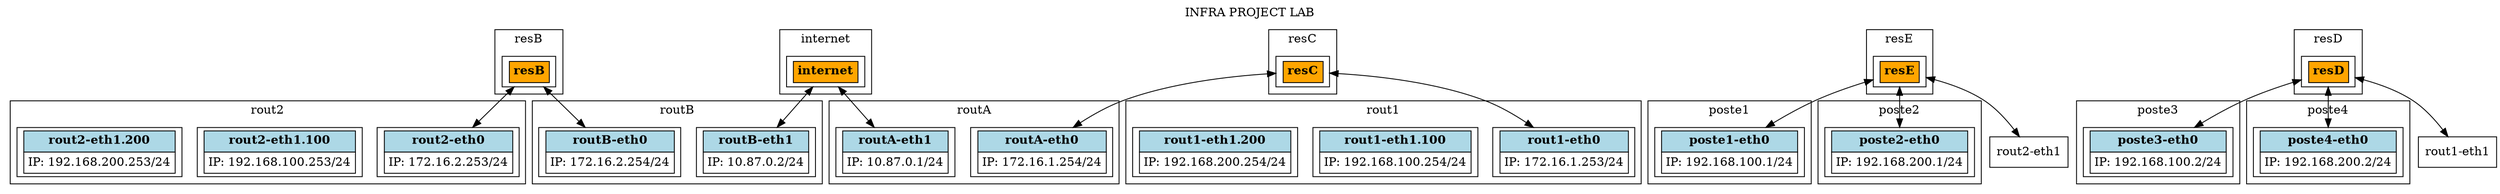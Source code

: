 digraph G { 
    label = "INFRA PROJECT LAB";
    labelloc = top;
 
    node [shape=record];
    edge [dir=both];
subgraph cluster_0 {
		label = routA;
	
        "routA-eth0" [label=<
            <table border="0" cellborder="1" cellspacing="0" cellpadding="4">
                <tr><td bgcolor="lightblue"><b>routA-eth0</b></td></tr>
                <tr><td align="left">IP: 172.16.1.254/24</td></tr>
            </table>
        >];
        "routA-eth1" [label=<
            <table border="0" cellborder="1" cellspacing="0" cellpadding="4">
                <tr><td bgcolor="lightblue"><b>routA-eth1</b></td></tr>
                <tr><td align="left">IP: 10.87.0.1/24</td></tr>
            </table>
        >];
	}
subgraph cluster_1 {
		label = routB;
	
        "routB-eth0" [label=<
            <table border="0" cellborder="1" cellspacing="0" cellpadding="4">
                <tr><td bgcolor="lightblue"><b>routB-eth0</b></td></tr>
                <tr><td align="left">IP: 172.16.2.254/24</td></tr>
            </table>
        >];
        "routB-eth1" [label=<
            <table border="0" cellborder="1" cellspacing="0" cellpadding="4">
                <tr><td bgcolor="lightblue"><b>routB-eth1</b></td></tr>
                <tr><td align="left">IP: 10.87.0.2/24</td></tr>
            </table>
        >];
	}
subgraph cluster_2 {
		label = rout1;
	
        "rout1-eth0" [label=<
            <table border="0" cellborder="1" cellspacing="0" cellpadding="4">
                <tr><td bgcolor="lightblue"><b>rout1-eth0</b></td></tr>
                <tr><td align="left">IP: 172.16.1.253/24</td></tr>
            </table>
        >];
        "rout1-eth1.100" [label=<
            <table border="0" cellborder="1" cellspacing="0" cellpadding="4">
                <tr><td bgcolor="lightblue"><b>rout1-eth1.100</b></td></tr>
                <tr><td align="left">IP: 192.168.100.254/24</td></tr>
            </table>
        >];
        "rout1-eth1.200" [label=<
            <table border="0" cellborder="1" cellspacing="0" cellpadding="4">
                <tr><td bgcolor="lightblue"><b>rout1-eth1.200</b></td></tr>
                <tr><td align="left">IP: 192.168.200.254/24</td></tr>
            </table>
        >];
	}
subgraph cluster_3 {
		label = rout2;
	
        "rout2-eth0" [label=<
            <table border="0" cellborder="1" cellspacing="0" cellpadding="4">
                <tr><td bgcolor="lightblue"><b>rout2-eth0</b></td></tr>
                <tr><td align="left">IP: 172.16.2.253/24</td></tr>
            </table>
        >];
        "rout2-eth1.100" [label=<
            <table border="0" cellborder="1" cellspacing="0" cellpadding="4">
                <tr><td bgcolor="lightblue"><b>rout2-eth1.100</b></td></tr>
                <tr><td align="left">IP: 192.168.100.253/24</td></tr>
            </table>
        >];
        "rout2-eth1.200" [label=<
            <table border="0" cellborder="1" cellspacing="0" cellpadding="4">
                <tr><td bgcolor="lightblue"><b>rout2-eth1.200</b></td></tr>
                <tr><td align="left">IP: 192.168.200.253/24</td></tr>
            </table>
        >];
	}
subgraph cluster_4 {
		label = poste1;
	
        "poste1-eth0" [label=<
            <table border="0" cellborder="1" cellspacing="0" cellpadding="4">
                <tr><td bgcolor="lightblue"><b>poste1-eth0</b></td></tr>
                <tr><td align="left">IP: 192.168.100.1/24</td></tr>
            </table>
        >];
	}
subgraph cluster_5 {
		label = poste2;
	
        "poste2-eth0" [label=<
            <table border="0" cellborder="1" cellspacing="0" cellpadding="4">
                <tr><td bgcolor="lightblue"><b>poste2-eth0</b></td></tr>
                <tr><td align="left">IP: 192.168.200.1/24</td></tr>
            </table>
        >];
	}
subgraph cluster_6 {
		label = poste3;
	
        "poste3-eth0" [label=<
            <table border="0" cellborder="1" cellspacing="0" cellpadding="4">
                <tr><td bgcolor="lightblue"><b>poste3-eth0</b></td></tr>
                <tr><td align="left">IP: 192.168.100.2/24</td></tr>
            </table>
        >];
	}
subgraph cluster_7 {
		label = poste4;
	
        "poste4-eth0" [label=<
            <table border="0" cellborder="1" cellspacing="0" cellpadding="4">
                <tr><td bgcolor="lightblue"><b>poste4-eth0</b></td></tr>
                <tr><td align="left">IP: 192.168.200.2/24</td></tr>
            </table>
        >];
	}
subgraph cluster_8 {
		label = internet;
	
        "internet" [label=<
            <table border="0" cellborder="1" cellspacing="0" cellpadding="4">
                <tr><td bgcolor="orange"><b>internet</b></td></tr>
            </table>
        >];
	}
subgraph cluster_9 {
		label = resB;
	
        "resB" [label=<
            <table border="0" cellborder="1" cellspacing="0" cellpadding="4">
                <tr><td bgcolor="orange"><b>resB</b></td></tr>
            </table>
        >];
	}
subgraph cluster_10 {
		label = resC;
	
        "resC" [label=<
            <table border="0" cellborder="1" cellspacing="0" cellpadding="4">
                <tr><td bgcolor="orange"><b>resC</b></td></tr>
            </table>
        >];
	}
subgraph cluster_11 {
		label = resD;
	
        "resD" [label=<
            <table border="0" cellborder="1" cellspacing="0" cellpadding="4">
                <tr><td bgcolor="orange"><b>resD</b></td></tr>
            </table>
        >];
	}
subgraph cluster_12 {
		label = resE;
	
        "resE" [label=<
            <table border="0" cellborder="1" cellspacing="0" cellpadding="4">
                <tr><td bgcolor="orange"><b>resE</b></td></tr>
            </table>
        >];
	}
 "resC"->"routA-eth0"; 
 "internet"->"routA-eth1"; 
 "resB"->"routB-eth0"; 
 "internet"->"routB-eth1"; 
 "resC"->"rout1-eth0"; 
 "resD"->"rout1-eth1"; 
 "resB"->"rout2-eth0"; 
 "resE"->"rout2-eth1"; 
 "resE"->"poste1-eth0"; 
 "resE"->"poste2-eth0"; 
 "resD"->"poste3-eth0"; 
 "resD"->"poste4-eth0"; 
}
